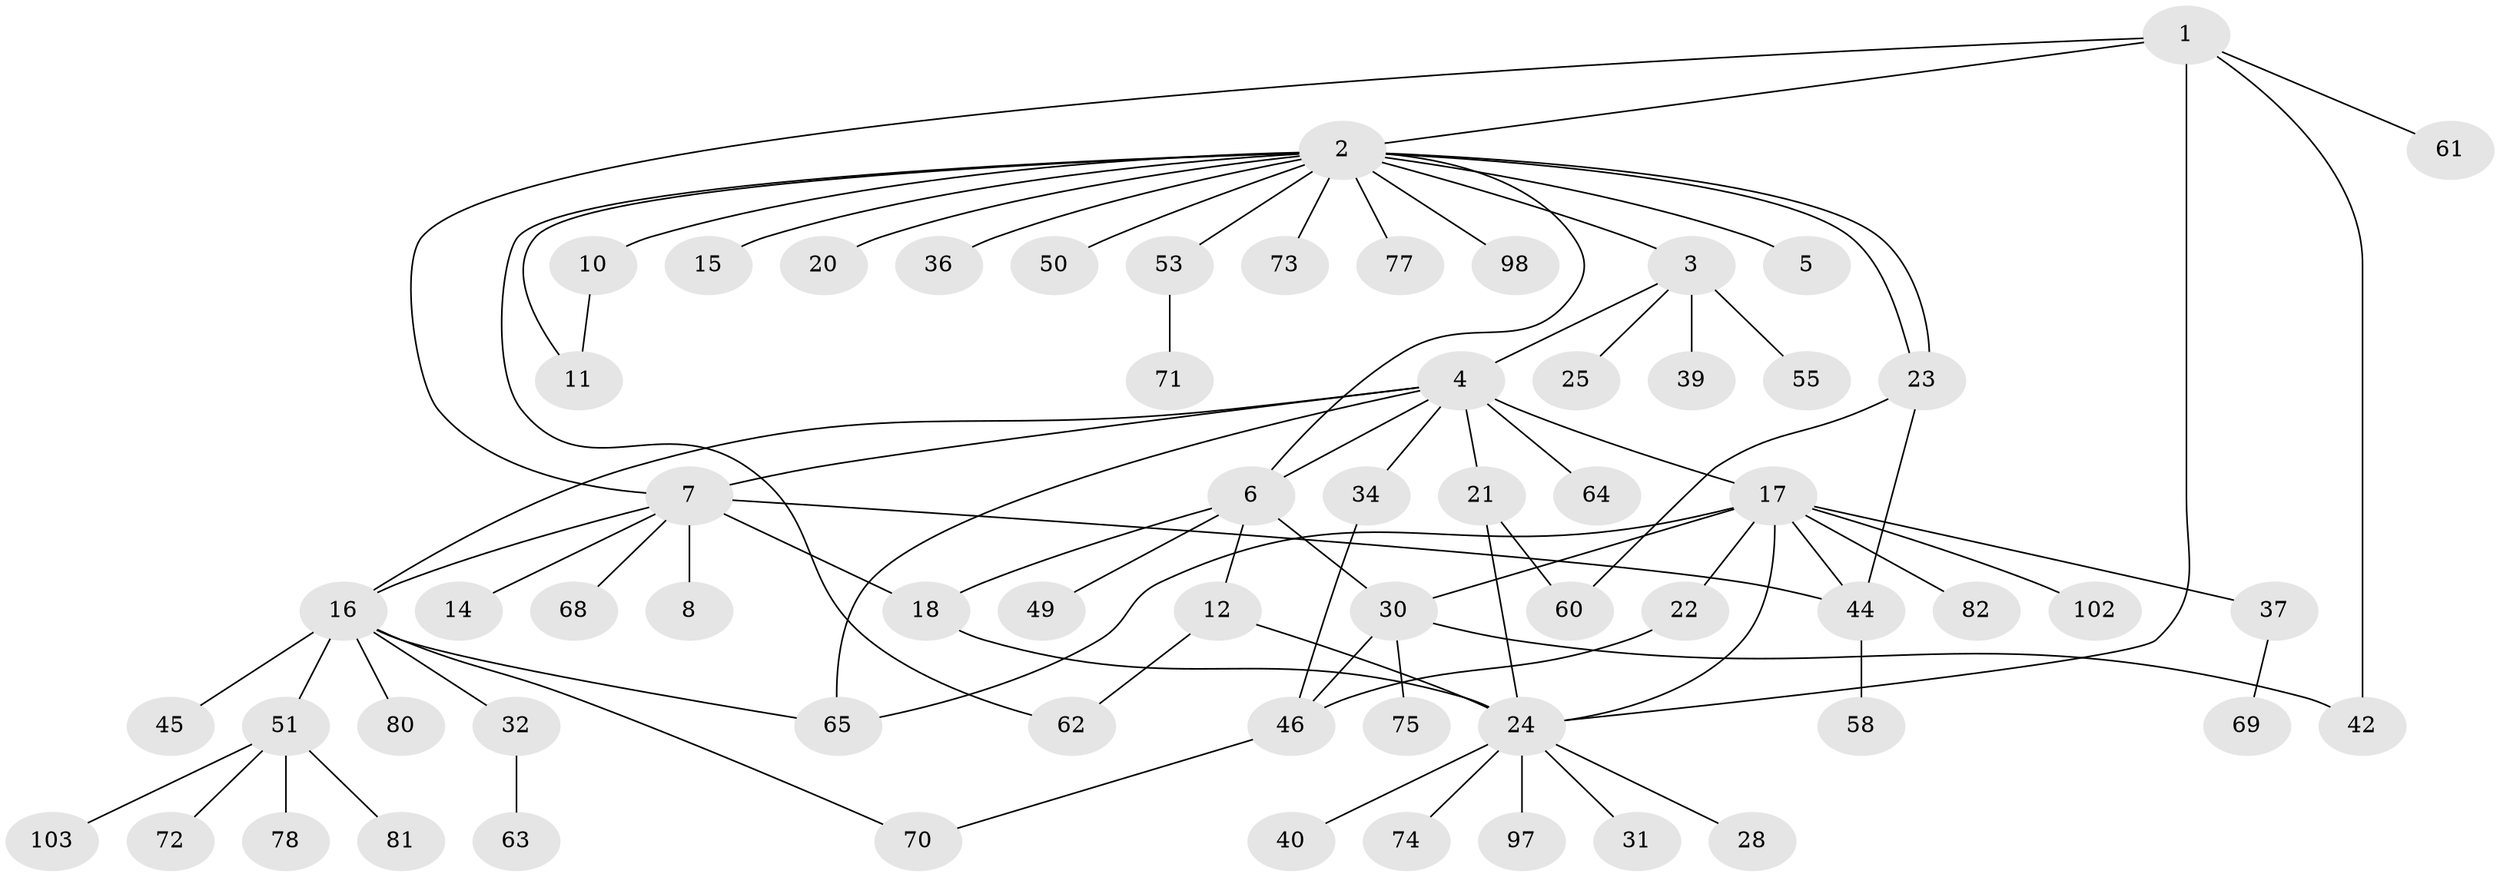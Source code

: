 // original degree distribution, {5: 0.056074766355140186, 18: 0.009345794392523364, 7: 0.028037383177570093, 1: 0.5046728971962616, 9: 0.018691588785046728, 2: 0.205607476635514, 3: 0.102803738317757, 8: 0.018691588785046728, 4: 0.04672897196261682, 6: 0.009345794392523364}
// Generated by graph-tools (version 1.1) at 2025/18/03/04/25 18:18:02]
// undirected, 64 vertices, 84 edges
graph export_dot {
graph [start="1"]
  node [color=gray90,style=filled];
  1;
  2;
  3;
  4 [super="+9+13"];
  5;
  6 [super="+99"];
  7;
  8 [super="+67"];
  10 [super="+89+100"];
  11;
  12;
  14;
  15 [super="+26+91"];
  16 [super="+29+35+47"];
  17 [super="+19+76"];
  18 [super="+105+88+41"];
  20;
  21 [super="+27"];
  22;
  23;
  24 [super="+43"];
  25 [super="+57"];
  28;
  30;
  31 [super="+33"];
  32;
  34 [super="+56"];
  36;
  37;
  39;
  40;
  42 [super="+59"];
  44 [super="+93+54+66"];
  45;
  46 [super="+94+92"];
  49;
  50;
  51;
  53;
  55;
  58;
  60;
  61;
  62 [super="+84"];
  63;
  64;
  65 [super="+79"];
  68 [super="+87+107"];
  69;
  70;
  71;
  72;
  73;
  74;
  75;
  77;
  78;
  80;
  81;
  82;
  97;
  98;
  102;
  103;
  1 -- 2;
  1 -- 7;
  1 -- 61;
  1 -- 42;
  1 -- 24;
  2 -- 3;
  2 -- 5;
  2 -- 6 [weight=2];
  2 -- 10;
  2 -- 11;
  2 -- 15;
  2 -- 20;
  2 -- 23;
  2 -- 23;
  2 -- 36;
  2 -- 50;
  2 -- 53;
  2 -- 62;
  2 -- 73;
  2 -- 77;
  2 -- 98;
  3 -- 4;
  3 -- 25;
  3 -- 39;
  3 -- 55;
  4 -- 7 [weight=2];
  4 -- 16;
  4 -- 17;
  4 -- 64;
  4 -- 21;
  4 -- 6;
  4 -- 34;
  4 -- 65;
  6 -- 12;
  6 -- 30;
  6 -- 49;
  6 -- 18;
  7 -- 8;
  7 -- 14;
  7 -- 16;
  7 -- 18;
  7 -- 68;
  7 -- 44;
  10 -- 11;
  12 -- 62;
  12 -- 24;
  16 -- 32;
  16 -- 70;
  16 -- 80;
  16 -- 65;
  16 -- 51;
  16 -- 45;
  17 -- 24;
  17 -- 37;
  17 -- 82;
  17 -- 102;
  17 -- 65;
  17 -- 22;
  17 -- 30;
  17 -- 44;
  18 -- 24;
  21 -- 60;
  21 -- 24;
  22 -- 46;
  23 -- 44;
  23 -- 60;
  24 -- 28;
  24 -- 31;
  24 -- 40;
  24 -- 74;
  24 -- 97;
  30 -- 42;
  30 -- 46;
  30 -- 75;
  32 -- 63;
  34 -- 46;
  37 -- 69;
  44 -- 58;
  46 -- 70;
  51 -- 72;
  51 -- 78;
  51 -- 81;
  51 -- 103;
  53 -- 71;
}
